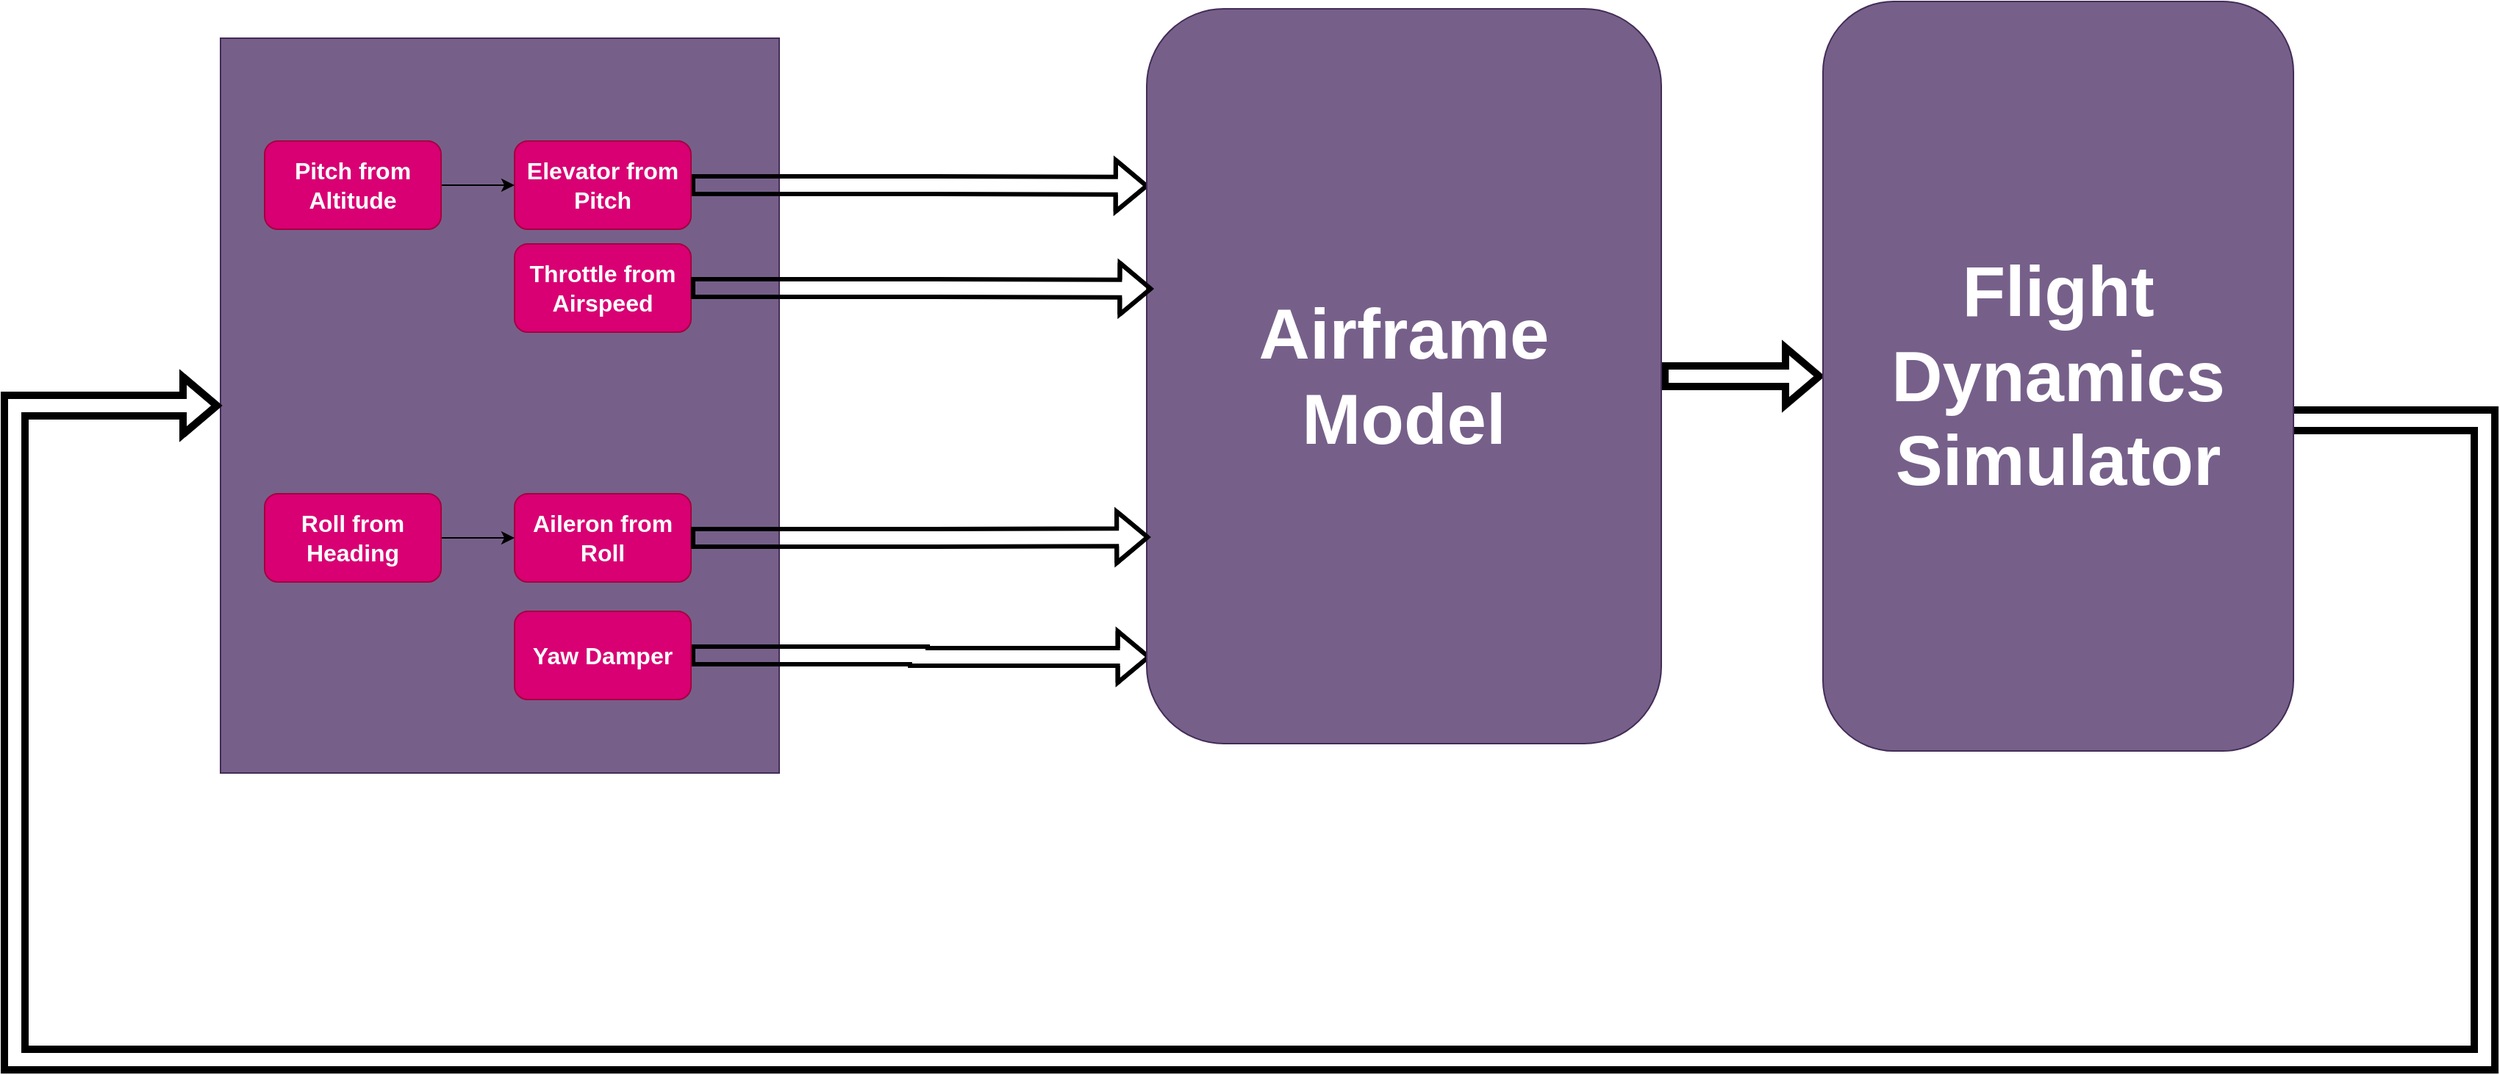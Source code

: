 <mxfile version="26.2.15">
  <diagram name="Page-1" id="Jzr-UqD10VSGPZWByLwj">
    <mxGraphModel dx="1744" dy="1472" grid="1" gridSize="10" guides="1" tooltips="1" connect="1" arrows="1" fold="1" page="1" pageScale="1" pageWidth="900" pageHeight="400" math="0" shadow="0">
      <root>
        <mxCell id="0" />
        <mxCell id="1" parent="0" />
        <mxCell id="795q2ofJe-m3DoUpJ4tj-15" value="" style="rounded=0;whiteSpace=wrap;html=1;fillColor=#76608a;fontColor=#ffffff;strokeColor=#432D57;" vertex="1" parent="1">
          <mxGeometry x="230" y="-350" width="380" height="500" as="geometry" />
        </mxCell>
        <mxCell id="795q2ofJe-m3DoUpJ4tj-1" value="&lt;b&gt;&lt;font style=&quot;font-size: 16px;&quot;&gt;Throttle from Airspeed&lt;/font&gt;&lt;/b&gt;" style="rounded=1;whiteSpace=wrap;html=1;fillColor=#d80073;strokeColor=#A50040;fontColor=#ffffff;" vertex="1" parent="1">
          <mxGeometry x="430" y="-210" width="120" height="60" as="geometry" />
        </mxCell>
        <mxCell id="795q2ofJe-m3DoUpJ4tj-33" style="edgeStyle=orthogonalEdgeStyle;rounded=0;orthogonalLoop=1;jettySize=auto;html=1;entryX=0.004;entryY=0.241;entryDx=0;entryDy=0;shape=flexArrow;strokeWidth=3;entryPerimeter=0;" edge="1" parent="1" source="795q2ofJe-m3DoUpJ4tj-2" target="795q2ofJe-m3DoUpJ4tj-11">
          <mxGeometry relative="1" as="geometry">
            <mxPoint x="769.28" y="-183.42" as="targetPoint" />
          </mxGeometry>
        </mxCell>
        <mxCell id="795q2ofJe-m3DoUpJ4tj-2" value="&lt;span style=&quot;font-size: 16px;&quot;&gt;&lt;b&gt;Elevator from Pitch&lt;/b&gt;&lt;/span&gt;" style="rounded=1;whiteSpace=wrap;html=1;fillColor=#d80073;strokeColor=#A50040;fontColor=#ffffff;" vertex="1" parent="1">
          <mxGeometry x="430" y="-280" width="120" height="60" as="geometry" />
        </mxCell>
        <mxCell id="795q2ofJe-m3DoUpJ4tj-9" style="edgeStyle=orthogonalEdgeStyle;rounded=0;orthogonalLoop=1;jettySize=auto;html=1;exitX=1;exitY=0.5;exitDx=0;exitDy=0;entryX=0;entryY=0.5;entryDx=0;entryDy=0;" edge="1" parent="1" source="795q2ofJe-m3DoUpJ4tj-3" target="795q2ofJe-m3DoUpJ4tj-2">
          <mxGeometry relative="1" as="geometry" />
        </mxCell>
        <mxCell id="795q2ofJe-m3DoUpJ4tj-3" value="&lt;span style=&quot;font-size: 16px;&quot;&gt;&lt;b&gt;Pitch from Altitude&lt;/b&gt;&lt;/span&gt;" style="rounded=1;whiteSpace=wrap;html=1;fillColor=#d80073;strokeColor=#A50040;fontColor=#ffffff;" vertex="1" parent="1">
          <mxGeometry x="260" y="-280" width="120" height="60" as="geometry" />
        </mxCell>
        <mxCell id="795q2ofJe-m3DoUpJ4tj-37" style="edgeStyle=orthogonalEdgeStyle;rounded=0;orthogonalLoop=1;jettySize=auto;html=1;shape=flexArrow;strokeWidth=3;entryX=0.008;entryY=0.882;entryDx=0;entryDy=0;entryPerimeter=0;" edge="1" parent="1" source="795q2ofJe-m3DoUpJ4tj-4" target="795q2ofJe-m3DoUpJ4tj-11">
          <mxGeometry relative="1" as="geometry">
            <mxPoint x="750" y="30" as="targetPoint" />
          </mxGeometry>
        </mxCell>
        <mxCell id="795q2ofJe-m3DoUpJ4tj-4" value="&lt;span style=&quot;font-size: 16px;&quot;&gt;&lt;b&gt;Yaw Damper&lt;/b&gt;&lt;/span&gt;" style="rounded=1;whiteSpace=wrap;html=1;fillColor=#d80073;strokeColor=#A50040;fontColor=#ffffff;" vertex="1" parent="1">
          <mxGeometry x="430" y="40" width="120" height="60" as="geometry" />
        </mxCell>
        <mxCell id="795q2ofJe-m3DoUpJ4tj-5" value="&lt;span style=&quot;font-size: 16px;&quot;&gt;&lt;b&gt;Aileron from Roll&lt;/b&gt;&lt;/span&gt;" style="rounded=1;whiteSpace=wrap;html=1;fillColor=#d80073;strokeColor=#A50040;fontColor=#ffffff;" vertex="1" parent="1">
          <mxGeometry x="430" y="-40" width="120" height="60" as="geometry" />
        </mxCell>
        <mxCell id="795q2ofJe-m3DoUpJ4tj-7" style="edgeStyle=orthogonalEdgeStyle;rounded=0;orthogonalLoop=1;jettySize=auto;html=1;entryX=0;entryY=0.5;entryDx=0;entryDy=0;" edge="1" parent="1" source="795q2ofJe-m3DoUpJ4tj-6" target="795q2ofJe-m3DoUpJ4tj-5">
          <mxGeometry relative="1" as="geometry" />
        </mxCell>
        <mxCell id="795q2ofJe-m3DoUpJ4tj-6" value="&lt;span style=&quot;font-size: 16px;&quot;&gt;&lt;b&gt;Roll from Heading&lt;/b&gt;&lt;/span&gt;" style="rounded=1;whiteSpace=wrap;html=1;fillColor=#d80073;strokeColor=#A50040;fontColor=#ffffff;" vertex="1" parent="1">
          <mxGeometry x="260" y="-40" width="120" height="60" as="geometry" />
        </mxCell>
        <mxCell id="795q2ofJe-m3DoUpJ4tj-39" style="edgeStyle=orthogonalEdgeStyle;rounded=0;orthogonalLoop=1;jettySize=auto;html=1;shape=flexArrow;strokeWidth=5;" edge="1" parent="1" source="795q2ofJe-m3DoUpJ4tj-11" target="795q2ofJe-m3DoUpJ4tj-38">
          <mxGeometry relative="1" as="geometry" />
        </mxCell>
        <mxCell id="795q2ofJe-m3DoUpJ4tj-11" value="&lt;b style=&quot;&quot;&gt;&lt;font style=&quot;font-size: 48px;&quot;&gt;Airframe Model&lt;/font&gt;&lt;/b&gt;" style="rounded=1;whiteSpace=wrap;html=1;fillColor=#76608a;strokeColor=#432D57;fontColor=#ffffff;" vertex="1" parent="1">
          <mxGeometry x="860" y="-370" width="350" height="500" as="geometry" />
        </mxCell>
        <mxCell id="795q2ofJe-m3DoUpJ4tj-35" style="edgeStyle=orthogonalEdgeStyle;rounded=0;orthogonalLoop=1;jettySize=auto;html=1;entryX=0.012;entryY=0.381;entryDx=0;entryDy=0;entryPerimeter=0;shape=flexArrow;strokeWidth=3;" edge="1" parent="1" source="795q2ofJe-m3DoUpJ4tj-1" target="795q2ofJe-m3DoUpJ4tj-11">
          <mxGeometry relative="1" as="geometry" />
        </mxCell>
        <mxCell id="795q2ofJe-m3DoUpJ4tj-36" style="edgeStyle=orthogonalEdgeStyle;rounded=0;orthogonalLoop=1;jettySize=auto;html=1;shape=flexArrow;strokeWidth=3;entryX=0.006;entryY=0.719;entryDx=0;entryDy=0;entryPerimeter=0;" edge="1" parent="1" source="795q2ofJe-m3DoUpJ4tj-5" target="795q2ofJe-m3DoUpJ4tj-11">
          <mxGeometry relative="1" as="geometry" />
        </mxCell>
        <mxCell id="795q2ofJe-m3DoUpJ4tj-40" style="edgeStyle=orthogonalEdgeStyle;rounded=0;orthogonalLoop=1;jettySize=auto;html=1;strokeWidth=5;shape=flexArrow;entryX=0;entryY=0.5;entryDx=0;entryDy=0;" edge="1" parent="1" target="795q2ofJe-m3DoUpJ4tj-15">
          <mxGeometry relative="1" as="geometry">
            <mxPoint x="220" y="-85" as="targetPoint" />
            <mxPoint x="1610" y="-90" as="sourcePoint" />
            <Array as="points">
              <mxPoint x="1770" y="-90" />
              <mxPoint x="1770" y="345" />
              <mxPoint x="90" y="345" />
              <mxPoint x="90" y="-100" />
            </Array>
          </mxGeometry>
        </mxCell>
        <mxCell id="795q2ofJe-m3DoUpJ4tj-38" value="&lt;b style=&quot;&quot;&gt;&lt;font style=&quot;font-size: 48px;&quot;&gt;Flight Dynamics Simulator&lt;/font&gt;&lt;/b&gt;" style="rounded=1;whiteSpace=wrap;html=1;fillColor=#76608a;strokeColor=#432D57;fontColor=#ffffff;" vertex="1" parent="1">
          <mxGeometry x="1320" y="-375" width="320" height="510" as="geometry" />
        </mxCell>
      </root>
    </mxGraphModel>
  </diagram>
</mxfile>
